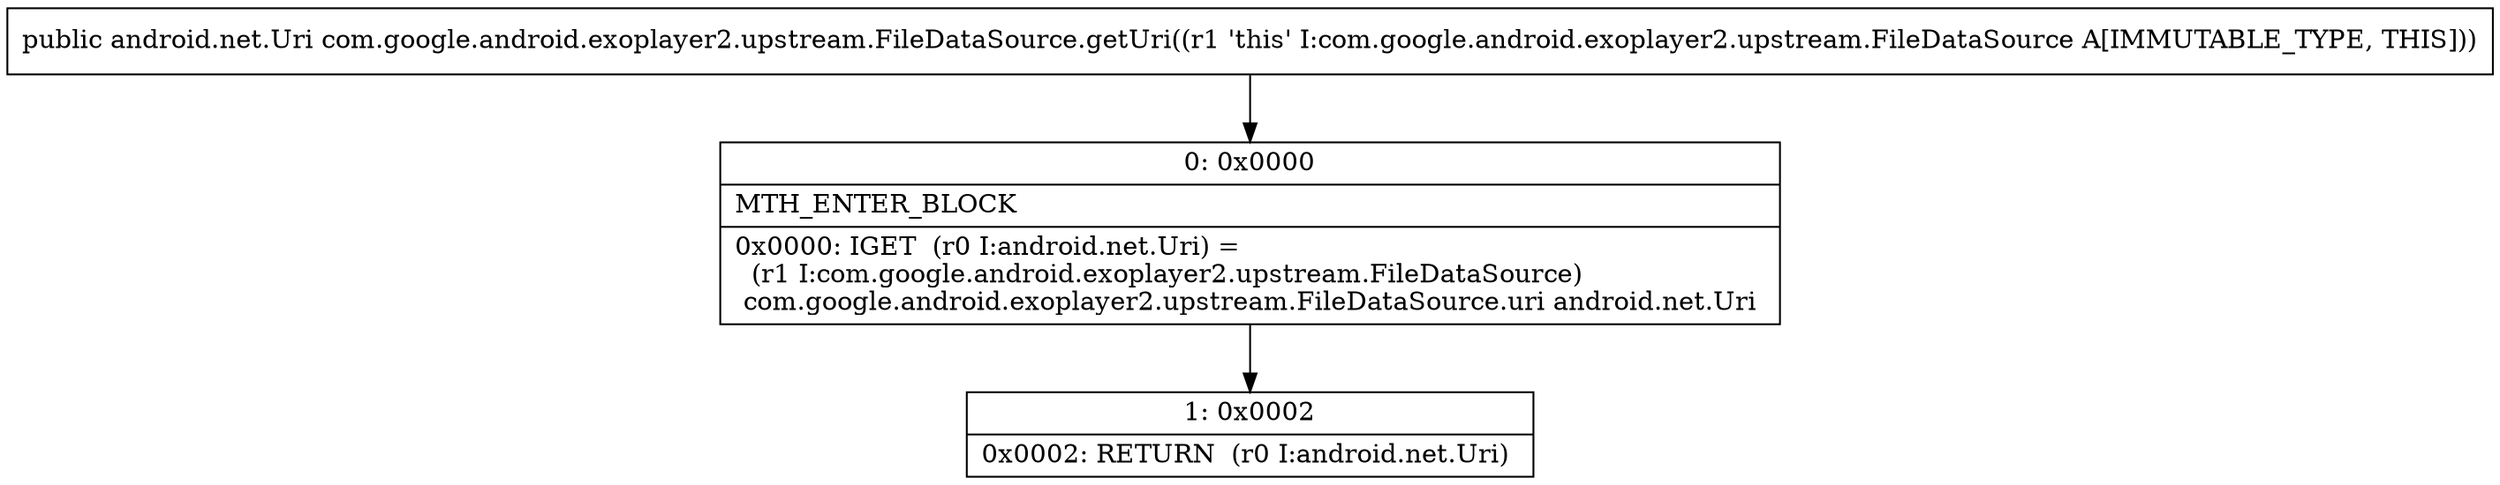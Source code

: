 digraph "CFG forcom.google.android.exoplayer2.upstream.FileDataSource.getUri()Landroid\/net\/Uri;" {
Node_0 [shape=record,label="{0\:\ 0x0000|MTH_ENTER_BLOCK\l|0x0000: IGET  (r0 I:android.net.Uri) = \l  (r1 I:com.google.android.exoplayer2.upstream.FileDataSource)\l com.google.android.exoplayer2.upstream.FileDataSource.uri android.net.Uri \l}"];
Node_1 [shape=record,label="{1\:\ 0x0002|0x0002: RETURN  (r0 I:android.net.Uri) \l}"];
MethodNode[shape=record,label="{public android.net.Uri com.google.android.exoplayer2.upstream.FileDataSource.getUri((r1 'this' I:com.google.android.exoplayer2.upstream.FileDataSource A[IMMUTABLE_TYPE, THIS])) }"];
MethodNode -> Node_0;
Node_0 -> Node_1;
}

